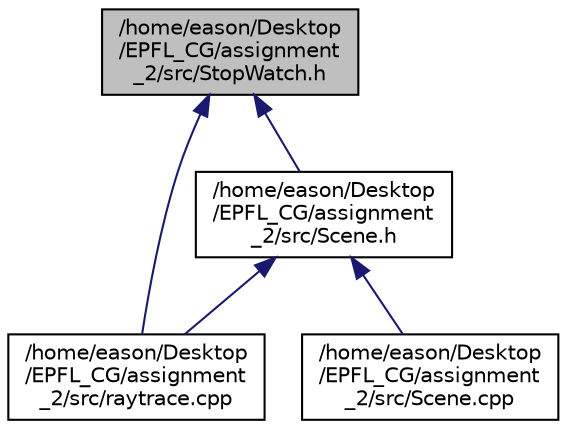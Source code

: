 digraph "/home/eason/Desktop/EPFL_CG/assignment_2/src/StopWatch.h"
{
  edge [fontname="Helvetica",fontsize="10",labelfontname="Helvetica",labelfontsize="10"];
  node [fontname="Helvetica",fontsize="10",shape=record];
  Node1 [label="/home/eason/Desktop\l/EPFL_CG/assignment\l_2/src/StopWatch.h",height=0.2,width=0.4,color="black", fillcolor="grey75", style="filled", fontcolor="black"];
  Node1 -> Node2 [dir="back",color="midnightblue",fontsize="10",style="solid"];
  Node2 [label="/home/eason/Desktop\l/EPFL_CG/assignment\l_2/src/raytrace.cpp",height=0.2,width=0.4,color="black", fillcolor="white", style="filled",URL="$raytrace_8cpp.html"];
  Node1 -> Node3 [dir="back",color="midnightblue",fontsize="10",style="solid"];
  Node3 [label="/home/eason/Desktop\l/EPFL_CG/assignment\l_2/src/Scene.h",height=0.2,width=0.4,color="black", fillcolor="white", style="filled",URL="$Scene_8h.html"];
  Node3 -> Node2 [dir="back",color="midnightblue",fontsize="10",style="solid"];
  Node3 -> Node4 [dir="back",color="midnightblue",fontsize="10",style="solid"];
  Node4 [label="/home/eason/Desktop\l/EPFL_CG/assignment\l_2/src/Scene.cpp",height=0.2,width=0.4,color="black", fillcolor="white", style="filled",URL="$Scene_8cpp.html"];
}

